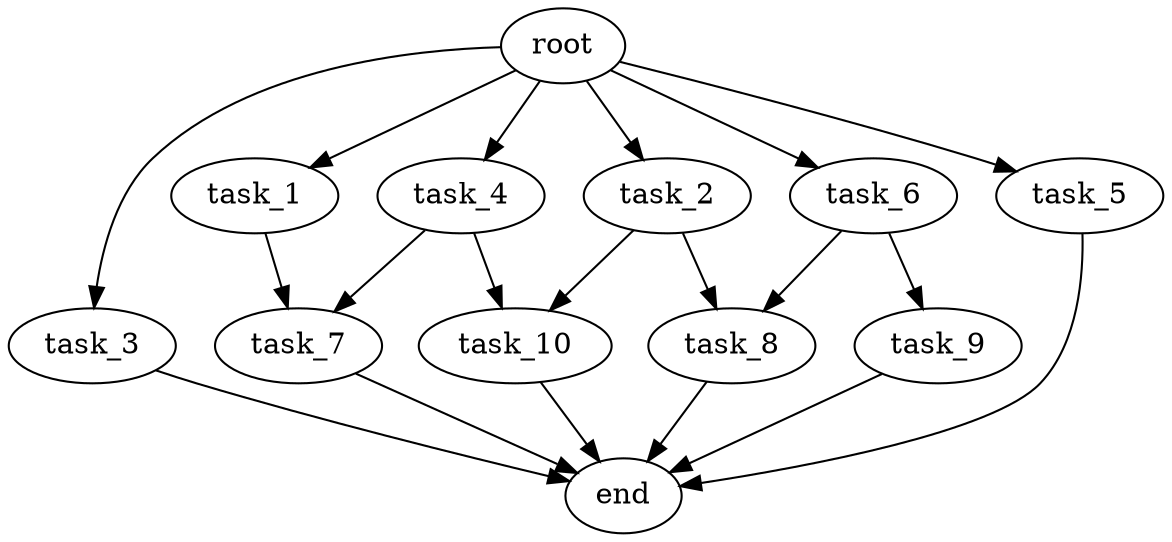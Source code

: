 digraph G {
  root [size="0.000000e+00"];
  task_1 [size="9.097824e+10"];
  task_2 [size="1.071057e+10"];
  task_3 [size="9.640426e+09"];
  task_4 [size="1.489826e+10"];
  task_5 [size="1.920129e+10"];
  task_6 [size="5.265033e+10"];
  task_7 [size="8.152329e+10"];
  task_8 [size="2.673980e+10"];
  task_9 [size="3.969567e+10"];
  task_10 [size="3.731143e+10"];
  end [size="0.000000e+00"];

  root -> task_1 [size="1.000000e-12"];
  root -> task_2 [size="1.000000e-12"];
  root -> task_3 [size="1.000000e-12"];
  root -> task_4 [size="1.000000e-12"];
  root -> task_5 [size="1.000000e-12"];
  root -> task_6 [size="1.000000e-12"];
  task_1 -> task_7 [size="4.076164e+08"];
  task_2 -> task_8 [size="1.336990e+08"];
  task_2 -> task_10 [size="1.865571e+08"];
  task_3 -> end [size="1.000000e-12"];
  task_4 -> task_7 [size="4.076164e+08"];
  task_4 -> task_10 [size="1.865571e+08"];
  task_5 -> end [size="1.000000e-12"];
  task_6 -> task_8 [size="1.336990e+08"];
  task_6 -> task_9 [size="3.969567e+08"];
  task_7 -> end [size="1.000000e-12"];
  task_8 -> end [size="1.000000e-12"];
  task_9 -> end [size="1.000000e-12"];
  task_10 -> end [size="1.000000e-12"];
}
